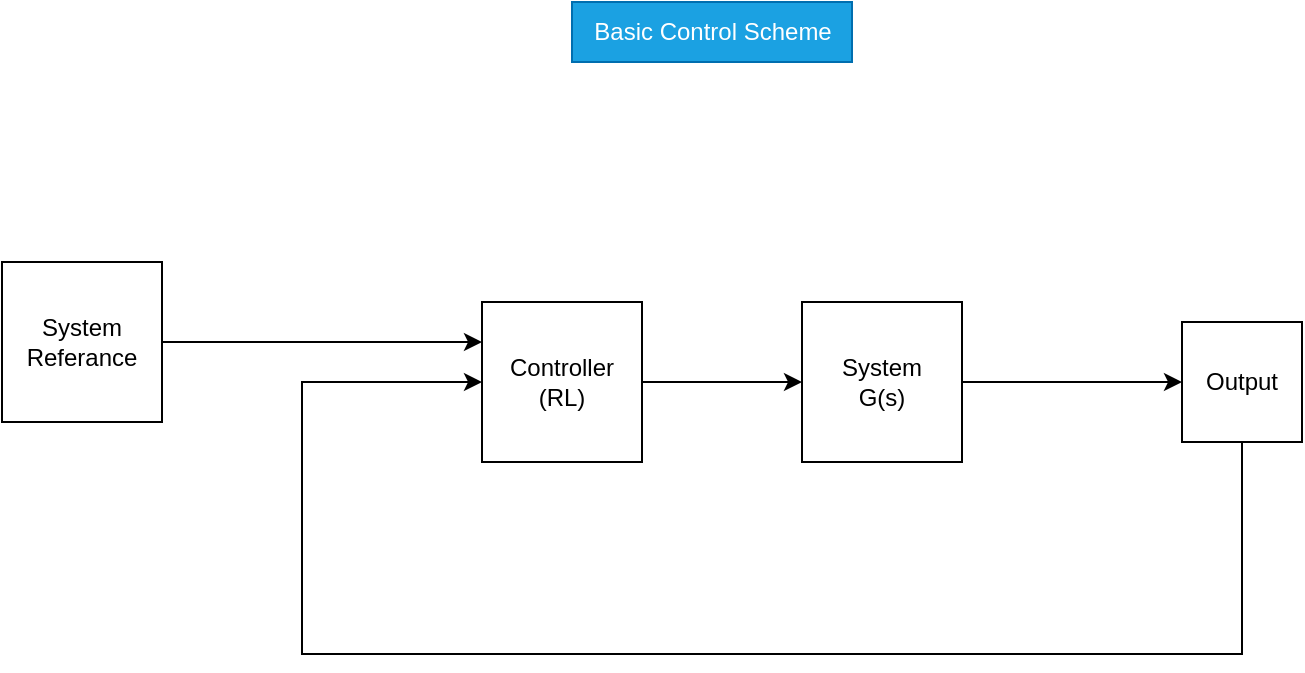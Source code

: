 <mxfile version="21.5.2" type="device">
  <diagram name="Page-1" id="QB3veBnWRr_8A7ZjmI11">
    <mxGraphModel dx="1728" dy="930" grid="1" gridSize="10" guides="1" tooltips="1" connect="1" arrows="1" fold="1" page="1" pageScale="1" pageWidth="1000" pageHeight="600" math="0" shadow="0">
      <root>
        <mxCell id="0" />
        <mxCell id="1" parent="0" />
        <mxCell id="-C6XGsg7cTvcv4OWVWPj-15" style="edgeStyle=orthogonalEdgeStyle;rounded=0;orthogonalLoop=1;jettySize=auto;html=1;" edge="1" parent="1" source="-C6XGsg7cTvcv4OWVWPj-1" target="-C6XGsg7cTvcv4OWVWPj-12">
          <mxGeometry relative="1" as="geometry" />
        </mxCell>
        <mxCell id="-C6XGsg7cTvcv4OWVWPj-1" value="System&lt;br&gt;G(s)" style="whiteSpace=wrap;html=1;aspect=fixed;" vertex="1" parent="1">
          <mxGeometry x="575" y="240" width="80" height="80" as="geometry" />
        </mxCell>
        <mxCell id="-C6XGsg7cTvcv4OWVWPj-11" style="edgeStyle=orthogonalEdgeStyle;rounded=0;orthogonalLoop=1;jettySize=auto;html=1;entryX=0;entryY=0.5;entryDx=0;entryDy=0;" edge="1" parent="1" source="-C6XGsg7cTvcv4OWVWPj-2" target="-C6XGsg7cTvcv4OWVWPj-1">
          <mxGeometry relative="1" as="geometry" />
        </mxCell>
        <mxCell id="-C6XGsg7cTvcv4OWVWPj-2" value="Controller (RL)" style="whiteSpace=wrap;html=1;aspect=fixed;" vertex="1" parent="1">
          <mxGeometry x="415" y="240" width="80" height="80" as="geometry" />
        </mxCell>
        <mxCell id="-C6XGsg7cTvcv4OWVWPj-6" style="edgeStyle=orthogonalEdgeStyle;rounded=0;orthogonalLoop=1;jettySize=auto;html=1;entryX=0;entryY=0.25;entryDx=0;entryDy=0;" edge="1" parent="1" source="-C6XGsg7cTvcv4OWVWPj-3" target="-C6XGsg7cTvcv4OWVWPj-2">
          <mxGeometry relative="1" as="geometry">
            <mxPoint x="305.0" y="280" as="targetPoint" />
          </mxGeometry>
        </mxCell>
        <mxCell id="-C6XGsg7cTvcv4OWVWPj-3" value="System Referance" style="whiteSpace=wrap;html=1;aspect=fixed;" vertex="1" parent="1">
          <mxGeometry x="175" y="220" width="80" height="80" as="geometry" />
        </mxCell>
        <mxCell id="-C6XGsg7cTvcv4OWVWPj-13" style="edgeStyle=orthogonalEdgeStyle;rounded=0;orthogonalLoop=1;jettySize=auto;html=1;exitX=0.5;exitY=1;exitDx=0;exitDy=0;entryX=0;entryY=0.5;entryDx=0;entryDy=0;" edge="1" parent="1" source="-C6XGsg7cTvcv4OWVWPj-12" target="-C6XGsg7cTvcv4OWVWPj-2">
          <mxGeometry relative="1" as="geometry">
            <mxPoint x="325.6" y="302.32" as="targetPoint" />
            <mxPoint x="795" y="326" as="sourcePoint" />
            <Array as="points">
              <mxPoint x="795" y="416" />
              <mxPoint x="325" y="416" />
              <mxPoint x="325" y="280" />
            </Array>
          </mxGeometry>
        </mxCell>
        <mxCell id="-C6XGsg7cTvcv4OWVWPj-12" value="Output" style="rounded=0;whiteSpace=wrap;html=1;" vertex="1" parent="1">
          <mxGeometry x="765" y="250" width="60" height="60" as="geometry" />
        </mxCell>
        <mxCell id="-C6XGsg7cTvcv4OWVWPj-17" value="Basic Control Scheme" style="text;html=1;align=center;verticalAlign=middle;resizable=0;points=[];autosize=1;strokeColor=#006EAF;fillColor=#1ba1e2;fontColor=#ffffff;" vertex="1" parent="1">
          <mxGeometry x="460" y="90" width="140" height="30" as="geometry" />
        </mxCell>
      </root>
    </mxGraphModel>
  </diagram>
</mxfile>
